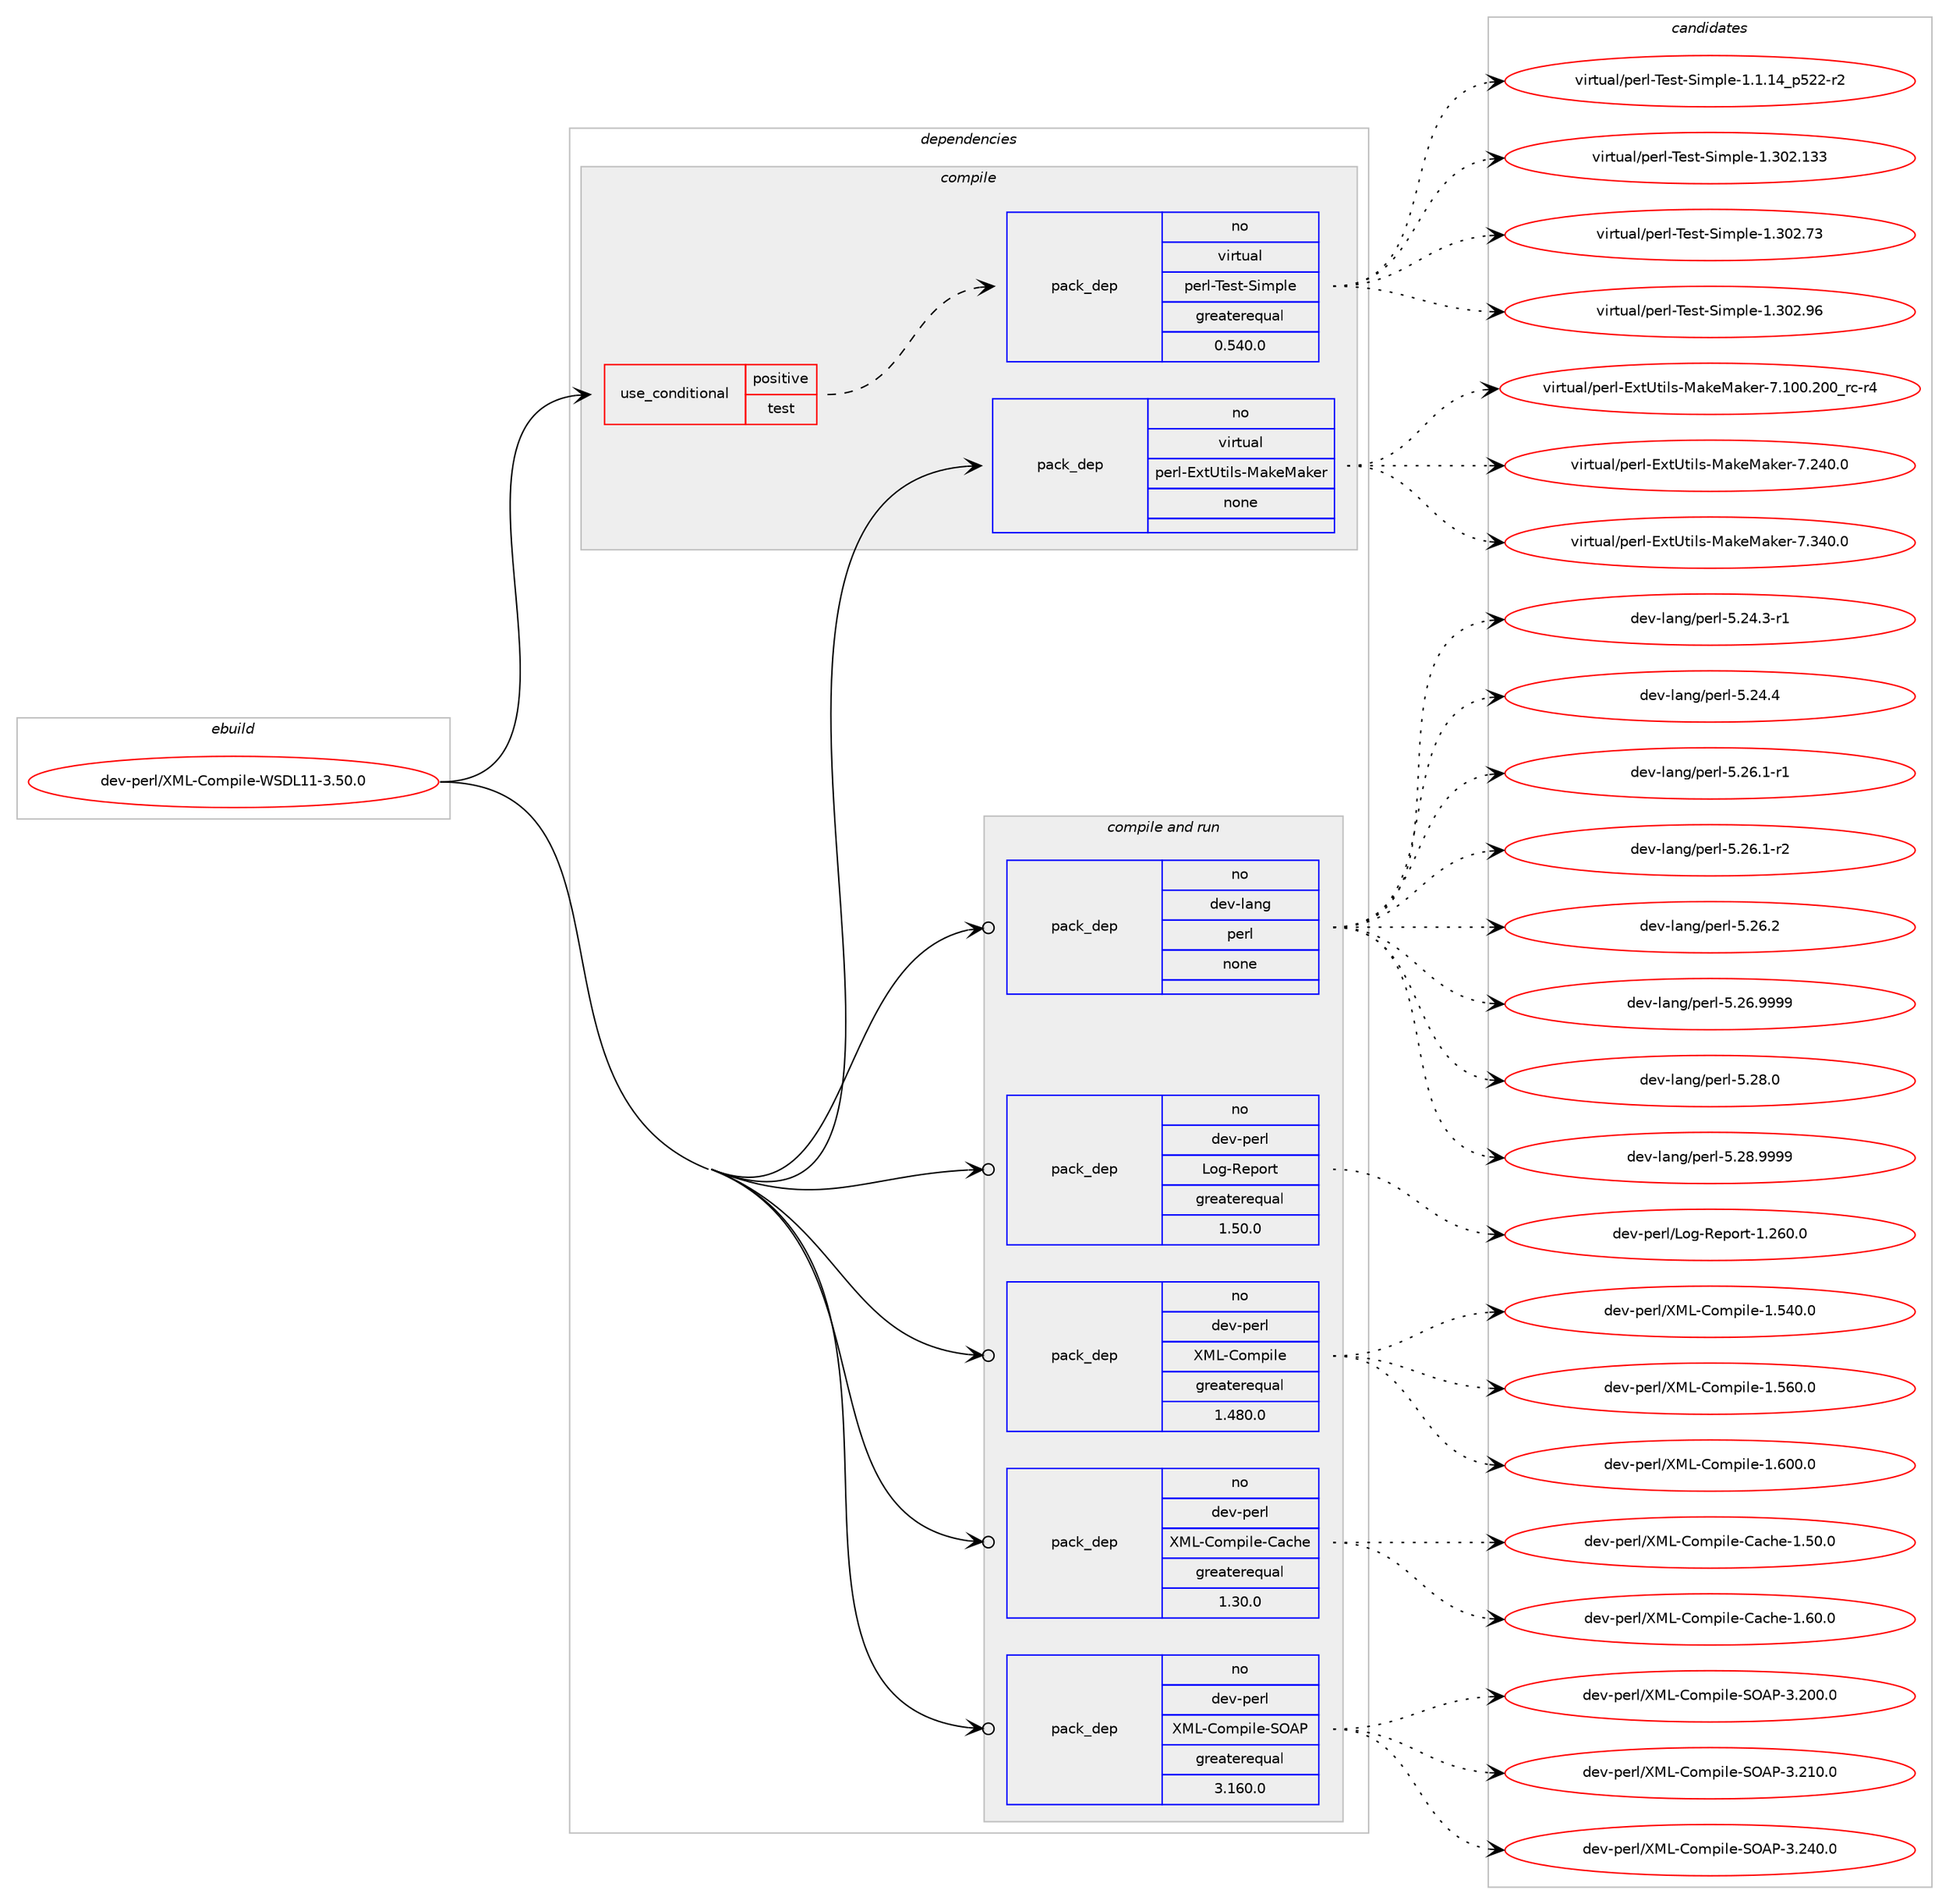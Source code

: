 digraph prolog {

# *************
# Graph options
# *************

newrank=true;
concentrate=true;
compound=true;
graph [rankdir=LR,fontname=Helvetica,fontsize=10,ranksep=1.5];#, ranksep=2.5, nodesep=0.2];
edge  [arrowhead=vee];
node  [fontname=Helvetica,fontsize=10];

# **********
# The ebuild
# **********

subgraph cluster_leftcol {
color=gray;
rank=same;
label=<<i>ebuild</i>>;
id [label="dev-perl/XML-Compile-WSDL11-3.50.0", color=red, width=4, href="../dev-perl/XML-Compile-WSDL11-3.50.0.svg"];
}

# ****************
# The dependencies
# ****************

subgraph cluster_midcol {
color=gray;
label=<<i>dependencies</i>>;
subgraph cluster_compile {
fillcolor="#eeeeee";
style=filled;
label=<<i>compile</i>>;
subgraph cond369120 {
dependency1391254 [label=<<TABLE BORDER="0" CELLBORDER="1" CELLSPACING="0" CELLPADDING="4"><TR><TD ROWSPAN="3" CELLPADDING="10">use_conditional</TD></TR><TR><TD>positive</TD></TR><TR><TD>test</TD></TR></TABLE>>, shape=none, color=red];
subgraph pack999068 {
dependency1391255 [label=<<TABLE BORDER="0" CELLBORDER="1" CELLSPACING="0" CELLPADDING="4" WIDTH="220"><TR><TD ROWSPAN="6" CELLPADDING="30">pack_dep</TD></TR><TR><TD WIDTH="110">no</TD></TR><TR><TD>virtual</TD></TR><TR><TD>perl-Test-Simple</TD></TR><TR><TD>greaterequal</TD></TR><TR><TD>0.540.0</TD></TR></TABLE>>, shape=none, color=blue];
}
dependency1391254:e -> dependency1391255:w [weight=20,style="dashed",arrowhead="vee"];
}
id:e -> dependency1391254:w [weight=20,style="solid",arrowhead="vee"];
subgraph pack999069 {
dependency1391256 [label=<<TABLE BORDER="0" CELLBORDER="1" CELLSPACING="0" CELLPADDING="4" WIDTH="220"><TR><TD ROWSPAN="6" CELLPADDING="30">pack_dep</TD></TR><TR><TD WIDTH="110">no</TD></TR><TR><TD>virtual</TD></TR><TR><TD>perl-ExtUtils-MakeMaker</TD></TR><TR><TD>none</TD></TR><TR><TD></TD></TR></TABLE>>, shape=none, color=blue];
}
id:e -> dependency1391256:w [weight=20,style="solid",arrowhead="vee"];
}
subgraph cluster_compileandrun {
fillcolor="#eeeeee";
style=filled;
label=<<i>compile and run</i>>;
subgraph pack999070 {
dependency1391257 [label=<<TABLE BORDER="0" CELLBORDER="1" CELLSPACING="0" CELLPADDING="4" WIDTH="220"><TR><TD ROWSPAN="6" CELLPADDING="30">pack_dep</TD></TR><TR><TD WIDTH="110">no</TD></TR><TR><TD>dev-lang</TD></TR><TR><TD>perl</TD></TR><TR><TD>none</TD></TR><TR><TD></TD></TR></TABLE>>, shape=none, color=blue];
}
id:e -> dependency1391257:w [weight=20,style="solid",arrowhead="odotvee"];
subgraph pack999071 {
dependency1391258 [label=<<TABLE BORDER="0" CELLBORDER="1" CELLSPACING="0" CELLPADDING="4" WIDTH="220"><TR><TD ROWSPAN="6" CELLPADDING="30">pack_dep</TD></TR><TR><TD WIDTH="110">no</TD></TR><TR><TD>dev-perl</TD></TR><TR><TD>Log-Report</TD></TR><TR><TD>greaterequal</TD></TR><TR><TD>1.50.0</TD></TR></TABLE>>, shape=none, color=blue];
}
id:e -> dependency1391258:w [weight=20,style="solid",arrowhead="odotvee"];
subgraph pack999072 {
dependency1391259 [label=<<TABLE BORDER="0" CELLBORDER="1" CELLSPACING="0" CELLPADDING="4" WIDTH="220"><TR><TD ROWSPAN="6" CELLPADDING="30">pack_dep</TD></TR><TR><TD WIDTH="110">no</TD></TR><TR><TD>dev-perl</TD></TR><TR><TD>XML-Compile</TD></TR><TR><TD>greaterequal</TD></TR><TR><TD>1.480.0</TD></TR></TABLE>>, shape=none, color=blue];
}
id:e -> dependency1391259:w [weight=20,style="solid",arrowhead="odotvee"];
subgraph pack999073 {
dependency1391260 [label=<<TABLE BORDER="0" CELLBORDER="1" CELLSPACING="0" CELLPADDING="4" WIDTH="220"><TR><TD ROWSPAN="6" CELLPADDING="30">pack_dep</TD></TR><TR><TD WIDTH="110">no</TD></TR><TR><TD>dev-perl</TD></TR><TR><TD>XML-Compile-Cache</TD></TR><TR><TD>greaterequal</TD></TR><TR><TD>1.30.0</TD></TR></TABLE>>, shape=none, color=blue];
}
id:e -> dependency1391260:w [weight=20,style="solid",arrowhead="odotvee"];
subgraph pack999074 {
dependency1391261 [label=<<TABLE BORDER="0" CELLBORDER="1" CELLSPACING="0" CELLPADDING="4" WIDTH="220"><TR><TD ROWSPAN="6" CELLPADDING="30">pack_dep</TD></TR><TR><TD WIDTH="110">no</TD></TR><TR><TD>dev-perl</TD></TR><TR><TD>XML-Compile-SOAP</TD></TR><TR><TD>greaterequal</TD></TR><TR><TD>3.160.0</TD></TR></TABLE>>, shape=none, color=blue];
}
id:e -> dependency1391261:w [weight=20,style="solid",arrowhead="odotvee"];
}
subgraph cluster_run {
fillcolor="#eeeeee";
style=filled;
label=<<i>run</i>>;
}
}

# **************
# The candidates
# **************

subgraph cluster_choices {
rank=same;
color=gray;
label=<<i>candidates</i>>;

subgraph choice999068 {
color=black;
nodesep=1;
choice11810511411611797108471121011141084584101115116458310510911210810145494649464952951125350504511450 [label="virtual/perl-Test-Simple-1.1.14_p522-r2", color=red, width=4,href="../virtual/perl-Test-Simple-1.1.14_p522-r2.svg"];
choice11810511411611797108471121011141084584101115116458310510911210810145494651485046495151 [label="virtual/perl-Test-Simple-1.302.133", color=red, width=4,href="../virtual/perl-Test-Simple-1.302.133.svg"];
choice118105114116117971084711210111410845841011151164583105109112108101454946514850465551 [label="virtual/perl-Test-Simple-1.302.73", color=red, width=4,href="../virtual/perl-Test-Simple-1.302.73.svg"];
choice118105114116117971084711210111410845841011151164583105109112108101454946514850465754 [label="virtual/perl-Test-Simple-1.302.96", color=red, width=4,href="../virtual/perl-Test-Simple-1.302.96.svg"];
dependency1391255:e -> choice11810511411611797108471121011141084584101115116458310510911210810145494649464952951125350504511450:w [style=dotted,weight="100"];
dependency1391255:e -> choice11810511411611797108471121011141084584101115116458310510911210810145494651485046495151:w [style=dotted,weight="100"];
dependency1391255:e -> choice118105114116117971084711210111410845841011151164583105109112108101454946514850465551:w [style=dotted,weight="100"];
dependency1391255:e -> choice118105114116117971084711210111410845841011151164583105109112108101454946514850465754:w [style=dotted,weight="100"];
}
subgraph choice999069 {
color=black;
nodesep=1;
choice118105114116117971084711210111410845691201168511610510811545779710710177971071011144555464948484650484895114994511452 [label="virtual/perl-ExtUtils-MakeMaker-7.100.200_rc-r4", color=red, width=4,href="../virtual/perl-ExtUtils-MakeMaker-7.100.200_rc-r4.svg"];
choice118105114116117971084711210111410845691201168511610510811545779710710177971071011144555465052484648 [label="virtual/perl-ExtUtils-MakeMaker-7.240.0", color=red, width=4,href="../virtual/perl-ExtUtils-MakeMaker-7.240.0.svg"];
choice118105114116117971084711210111410845691201168511610510811545779710710177971071011144555465152484648 [label="virtual/perl-ExtUtils-MakeMaker-7.340.0", color=red, width=4,href="../virtual/perl-ExtUtils-MakeMaker-7.340.0.svg"];
dependency1391256:e -> choice118105114116117971084711210111410845691201168511610510811545779710710177971071011144555464948484650484895114994511452:w [style=dotted,weight="100"];
dependency1391256:e -> choice118105114116117971084711210111410845691201168511610510811545779710710177971071011144555465052484648:w [style=dotted,weight="100"];
dependency1391256:e -> choice118105114116117971084711210111410845691201168511610510811545779710710177971071011144555465152484648:w [style=dotted,weight="100"];
}
subgraph choice999070 {
color=black;
nodesep=1;
choice100101118451089711010347112101114108455346505246514511449 [label="dev-lang/perl-5.24.3-r1", color=red, width=4,href="../dev-lang/perl-5.24.3-r1.svg"];
choice10010111845108971101034711210111410845534650524652 [label="dev-lang/perl-5.24.4", color=red, width=4,href="../dev-lang/perl-5.24.4.svg"];
choice100101118451089711010347112101114108455346505446494511449 [label="dev-lang/perl-5.26.1-r1", color=red, width=4,href="../dev-lang/perl-5.26.1-r1.svg"];
choice100101118451089711010347112101114108455346505446494511450 [label="dev-lang/perl-5.26.1-r2", color=red, width=4,href="../dev-lang/perl-5.26.1-r2.svg"];
choice10010111845108971101034711210111410845534650544650 [label="dev-lang/perl-5.26.2", color=red, width=4,href="../dev-lang/perl-5.26.2.svg"];
choice10010111845108971101034711210111410845534650544657575757 [label="dev-lang/perl-5.26.9999", color=red, width=4,href="../dev-lang/perl-5.26.9999.svg"];
choice10010111845108971101034711210111410845534650564648 [label="dev-lang/perl-5.28.0", color=red, width=4,href="../dev-lang/perl-5.28.0.svg"];
choice10010111845108971101034711210111410845534650564657575757 [label="dev-lang/perl-5.28.9999", color=red, width=4,href="../dev-lang/perl-5.28.9999.svg"];
dependency1391257:e -> choice100101118451089711010347112101114108455346505246514511449:w [style=dotted,weight="100"];
dependency1391257:e -> choice10010111845108971101034711210111410845534650524652:w [style=dotted,weight="100"];
dependency1391257:e -> choice100101118451089711010347112101114108455346505446494511449:w [style=dotted,weight="100"];
dependency1391257:e -> choice100101118451089711010347112101114108455346505446494511450:w [style=dotted,weight="100"];
dependency1391257:e -> choice10010111845108971101034711210111410845534650544650:w [style=dotted,weight="100"];
dependency1391257:e -> choice10010111845108971101034711210111410845534650544657575757:w [style=dotted,weight="100"];
dependency1391257:e -> choice10010111845108971101034711210111410845534650564648:w [style=dotted,weight="100"];
dependency1391257:e -> choice10010111845108971101034711210111410845534650564657575757:w [style=dotted,weight="100"];
}
subgraph choice999071 {
color=black;
nodesep=1;
choice10010111845112101114108477611110345821011121111141164549465054484648 [label="dev-perl/Log-Report-1.260.0", color=red, width=4,href="../dev-perl/Log-Report-1.260.0.svg"];
dependency1391258:e -> choice10010111845112101114108477611110345821011121111141164549465054484648:w [style=dotted,weight="100"];
}
subgraph choice999072 {
color=black;
nodesep=1;
choice100101118451121011141084788777645671111091121051081014549465352484648 [label="dev-perl/XML-Compile-1.540.0", color=red, width=4,href="../dev-perl/XML-Compile-1.540.0.svg"];
choice100101118451121011141084788777645671111091121051081014549465354484648 [label="dev-perl/XML-Compile-1.560.0", color=red, width=4,href="../dev-perl/XML-Compile-1.560.0.svg"];
choice100101118451121011141084788777645671111091121051081014549465448484648 [label="dev-perl/XML-Compile-1.600.0", color=red, width=4,href="../dev-perl/XML-Compile-1.600.0.svg"];
dependency1391259:e -> choice100101118451121011141084788777645671111091121051081014549465352484648:w [style=dotted,weight="100"];
dependency1391259:e -> choice100101118451121011141084788777645671111091121051081014549465354484648:w [style=dotted,weight="100"];
dependency1391259:e -> choice100101118451121011141084788777645671111091121051081014549465448484648:w [style=dotted,weight="100"];
}
subgraph choice999073 {
color=black;
nodesep=1;
choice100101118451121011141084788777645671111091121051081014567979910410145494653484648 [label="dev-perl/XML-Compile-Cache-1.50.0", color=red, width=4,href="../dev-perl/XML-Compile-Cache-1.50.0.svg"];
choice100101118451121011141084788777645671111091121051081014567979910410145494654484648 [label="dev-perl/XML-Compile-Cache-1.60.0", color=red, width=4,href="../dev-perl/XML-Compile-Cache-1.60.0.svg"];
dependency1391260:e -> choice100101118451121011141084788777645671111091121051081014567979910410145494653484648:w [style=dotted,weight="100"];
dependency1391260:e -> choice100101118451121011141084788777645671111091121051081014567979910410145494654484648:w [style=dotted,weight="100"];
}
subgraph choice999074 {
color=black;
nodesep=1;
choice1001011184511210111410847887776456711110911210510810145837965804551465048484648 [label="dev-perl/XML-Compile-SOAP-3.200.0", color=red, width=4,href="../dev-perl/XML-Compile-SOAP-3.200.0.svg"];
choice1001011184511210111410847887776456711110911210510810145837965804551465049484648 [label="dev-perl/XML-Compile-SOAP-3.210.0", color=red, width=4,href="../dev-perl/XML-Compile-SOAP-3.210.0.svg"];
choice1001011184511210111410847887776456711110911210510810145837965804551465052484648 [label="dev-perl/XML-Compile-SOAP-3.240.0", color=red, width=4,href="../dev-perl/XML-Compile-SOAP-3.240.0.svg"];
dependency1391261:e -> choice1001011184511210111410847887776456711110911210510810145837965804551465048484648:w [style=dotted,weight="100"];
dependency1391261:e -> choice1001011184511210111410847887776456711110911210510810145837965804551465049484648:w [style=dotted,weight="100"];
dependency1391261:e -> choice1001011184511210111410847887776456711110911210510810145837965804551465052484648:w [style=dotted,weight="100"];
}
}

}
